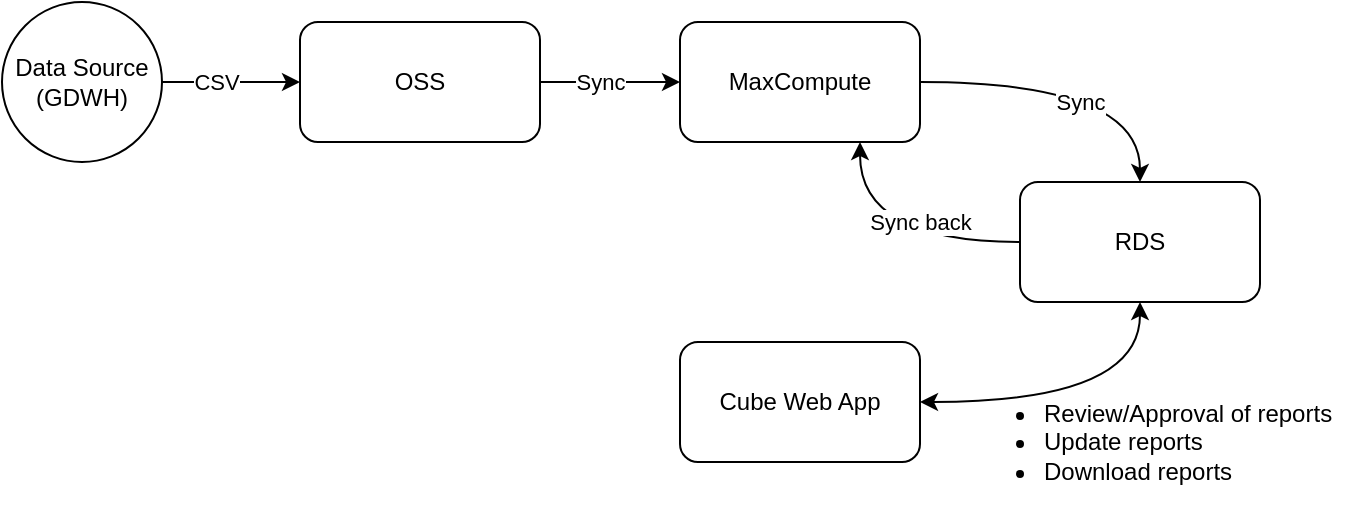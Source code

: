 <mxfile version="14.8.3" type="github">
  <diagram id="RZe0_xMlRlwdEee9gE9I" name="Page-1">
    <mxGraphModel dx="852" dy="372" grid="1" gridSize="10" guides="1" tooltips="1" connect="1" arrows="1" fold="1" page="1" pageScale="1" pageWidth="850" pageHeight="1100" math="0" shadow="0">
      <root>
        <mxCell id="0" />
        <mxCell id="1" parent="0" />
        <mxCell id="pAAaOJnE_gyCVKWYQFNN-11" style="edgeStyle=orthogonalEdgeStyle;rounded=0;orthogonalLoop=1;jettySize=auto;html=1;exitX=1;exitY=0.5;exitDx=0;exitDy=0;curved=1;" edge="1" parent="1" source="pAAaOJnE_gyCVKWYQFNN-1" target="pAAaOJnE_gyCVKWYQFNN-3">
          <mxGeometry relative="1" as="geometry" />
        </mxCell>
        <mxCell id="pAAaOJnE_gyCVKWYQFNN-12" value="Sync" style="edgeLabel;html=1;align=center;verticalAlign=middle;resizable=0;points=[];" vertex="1" connectable="0" parent="pAAaOJnE_gyCVKWYQFNN-11">
          <mxGeometry x="-0.129" y="4" relative="1" as="geometry">
            <mxPoint x="10" y="14" as="offset" />
          </mxGeometry>
        </mxCell>
        <mxCell id="pAAaOJnE_gyCVKWYQFNN-1" value="MaxCompute" style="rounded=1;whiteSpace=wrap;html=1;" vertex="1" parent="1">
          <mxGeometry x="380" y="130" width="120" height="60" as="geometry" />
        </mxCell>
        <mxCell id="pAAaOJnE_gyCVKWYQFNN-9" value="" style="edgeStyle=orthogonalEdgeStyle;rounded=0;orthogonalLoop=1;jettySize=auto;html=1;" edge="1" parent="1" source="pAAaOJnE_gyCVKWYQFNN-2" target="pAAaOJnE_gyCVKWYQFNN-1">
          <mxGeometry relative="1" as="geometry" />
        </mxCell>
        <mxCell id="pAAaOJnE_gyCVKWYQFNN-10" value="Sync" style="edgeLabel;html=1;align=center;verticalAlign=middle;resizable=0;points=[];" vertex="1" connectable="0" parent="pAAaOJnE_gyCVKWYQFNN-9">
          <mxGeometry x="-0.207" y="1" relative="1" as="geometry">
            <mxPoint x="2" y="1" as="offset" />
          </mxGeometry>
        </mxCell>
        <mxCell id="pAAaOJnE_gyCVKWYQFNN-2" value="OSS" style="rounded=1;whiteSpace=wrap;html=1;" vertex="1" parent="1">
          <mxGeometry x="190" y="130" width="120" height="60" as="geometry" />
        </mxCell>
        <mxCell id="pAAaOJnE_gyCVKWYQFNN-13" style="edgeStyle=orthogonalEdgeStyle;rounded=0;orthogonalLoop=1;jettySize=auto;html=1;exitX=0;exitY=0.5;exitDx=0;exitDy=0;entryX=0.75;entryY=1;entryDx=0;entryDy=0;curved=1;" edge="1" parent="1" source="pAAaOJnE_gyCVKWYQFNN-3" target="pAAaOJnE_gyCVKWYQFNN-1">
          <mxGeometry relative="1" as="geometry" />
        </mxCell>
        <mxCell id="pAAaOJnE_gyCVKWYQFNN-14" value="Sync back" style="edgeLabel;html=1;align=center;verticalAlign=middle;resizable=0;points=[];" vertex="1" connectable="0" parent="pAAaOJnE_gyCVKWYQFNN-13">
          <mxGeometry x="-0.085" y="1" relative="1" as="geometry">
            <mxPoint x="9" y="-11" as="offset" />
          </mxGeometry>
        </mxCell>
        <mxCell id="pAAaOJnE_gyCVKWYQFNN-3" value="RDS" style="rounded=1;whiteSpace=wrap;html=1;" vertex="1" parent="1">
          <mxGeometry x="550" y="210" width="120" height="60" as="geometry" />
        </mxCell>
        <mxCell id="pAAaOJnE_gyCVKWYQFNN-4" value="Cube Web App" style="rounded=1;whiteSpace=wrap;html=1;" vertex="1" parent="1">
          <mxGeometry x="380" y="290" width="120" height="60" as="geometry" />
        </mxCell>
        <mxCell id="pAAaOJnE_gyCVKWYQFNN-6" value="" style="edgeStyle=orthogonalEdgeStyle;rounded=0;orthogonalLoop=1;jettySize=auto;html=1;" edge="1" parent="1" source="pAAaOJnE_gyCVKWYQFNN-5" target="pAAaOJnE_gyCVKWYQFNN-2">
          <mxGeometry relative="1" as="geometry" />
        </mxCell>
        <mxCell id="pAAaOJnE_gyCVKWYQFNN-7" value="CSV" style="edgeLabel;html=1;align=center;verticalAlign=middle;resizable=0;points=[];" vertex="1" connectable="0" parent="pAAaOJnE_gyCVKWYQFNN-6">
          <mxGeometry x="0.259" y="-1" relative="1" as="geometry">
            <mxPoint x="-17" y="-1" as="offset" />
          </mxGeometry>
        </mxCell>
        <mxCell id="pAAaOJnE_gyCVKWYQFNN-5" value="Data Source&lt;br&gt;(GDWH)" style="ellipse;whiteSpace=wrap;html=1;aspect=fixed;" vertex="1" parent="1">
          <mxGeometry x="41" y="120" width="80" height="80" as="geometry" />
        </mxCell>
        <mxCell id="pAAaOJnE_gyCVKWYQFNN-16" value="" style="endArrow=classic;startArrow=classic;html=1;exitX=1;exitY=0.5;exitDx=0;exitDy=0;entryX=0.5;entryY=1;entryDx=0;entryDy=0;edgeStyle=orthogonalEdgeStyle;curved=1;" edge="1" parent="1" source="pAAaOJnE_gyCVKWYQFNN-4" target="pAAaOJnE_gyCVKWYQFNN-3">
          <mxGeometry width="50" height="50" relative="1" as="geometry">
            <mxPoint x="560" y="360" as="sourcePoint" />
            <mxPoint x="610" y="310" as="targetPoint" />
          </mxGeometry>
        </mxCell>
        <mxCell id="pAAaOJnE_gyCVKWYQFNN-17" value="&lt;ul&gt;&lt;li&gt;Review/Approval of reports&lt;/li&gt;&lt;li&gt;Update reports&lt;/li&gt;&lt;li&gt;Download reports&lt;/li&gt;&lt;/ul&gt;" style="text;html=1;align=left;verticalAlign=middle;resizable=0;points=[];autosize=1;strokeColor=none;" vertex="1" parent="1">
          <mxGeometry x="520" y="305" width="200" height="70" as="geometry" />
        </mxCell>
      </root>
    </mxGraphModel>
  </diagram>
</mxfile>

